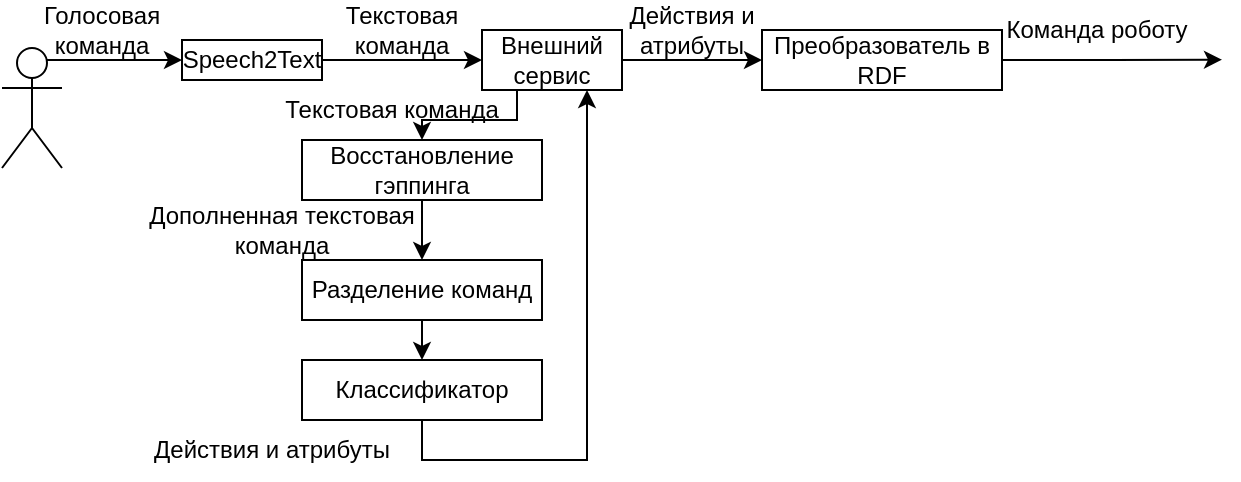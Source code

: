 <mxfile version="19.0.0" type="device"><diagram id="kgpKYQtTHZ0yAKxKKP6v" name="Page-1"><mxGraphModel dx="771" dy="453" grid="1" gridSize="10" guides="1" tooltips="1" connect="1" arrows="1" fold="1" page="1" pageScale="1" pageWidth="850" pageHeight="1100" math="0" shadow="0"><root><mxCell id="0"/><mxCell id="1" parent="0"/><mxCell id="C2-4pyQoPOLE8Ofw54Kh-2" value="" style="shape=umlActor;verticalLabelPosition=bottom;verticalAlign=top;html=1;outlineConnect=0;" vertex="1" parent="1"><mxGeometry x="40" y="84" width="30" height="60" as="geometry"/></mxCell><mxCell id="C2-4pyQoPOLE8Ofw54Kh-9" style="edgeStyle=orthogonalEdgeStyle;rounded=0;orthogonalLoop=1;jettySize=auto;html=1;exitX=1;exitY=0.5;exitDx=0;exitDy=0;entryX=0;entryY=0.5;entryDx=0;entryDy=0;" edge="1" parent="1" source="C2-4pyQoPOLE8Ofw54Kh-3" target="C2-4pyQoPOLE8Ofw54Kh-8"><mxGeometry relative="1" as="geometry"/></mxCell><mxCell id="C2-4pyQoPOLE8Ofw54Kh-3" value="&lt;div&gt;Speech2Text&lt;/div&gt;" style="rounded=0;whiteSpace=wrap;html=1;" vertex="1" parent="1"><mxGeometry x="130" y="80" width="70" height="20" as="geometry"/></mxCell><mxCell id="C2-4pyQoPOLE8Ofw54Kh-4" value="" style="endArrow=classic;html=1;rounded=0;exitX=0.75;exitY=0.1;exitDx=0;exitDy=0;exitPerimeter=0;entryX=0;entryY=0.5;entryDx=0;entryDy=0;" edge="1" parent="1" source="C2-4pyQoPOLE8Ofw54Kh-2" target="C2-4pyQoPOLE8Ofw54Kh-3"><mxGeometry width="50" height="50" relative="1" as="geometry"><mxPoint x="400" y="440" as="sourcePoint"/><mxPoint x="450" y="390" as="targetPoint"/></mxGeometry></mxCell><mxCell id="C2-4pyQoPOLE8Ofw54Kh-7" value="Голосовая команда" style="text;html=1;strokeColor=none;fillColor=none;align=center;verticalAlign=middle;whiteSpace=wrap;rounded=0;" vertex="1" parent="1"><mxGeometry x="60" y="60" width="60" height="30" as="geometry"/></mxCell><mxCell id="C2-4pyQoPOLE8Ofw54Kh-14" style="edgeStyle=orthogonalEdgeStyle;rounded=0;orthogonalLoop=1;jettySize=auto;html=1;exitX=0.25;exitY=1;exitDx=0;exitDy=0;entryX=0.5;entryY=0;entryDx=0;entryDy=0;" edge="1" parent="1" source="C2-4pyQoPOLE8Ofw54Kh-8" target="C2-4pyQoPOLE8Ofw54Kh-11"><mxGeometry relative="1" as="geometry"><mxPoint x="210" y="180" as="sourcePoint"/><Array as="points"><mxPoint x="298" y="120"/><mxPoint x="250" y="120"/></Array></mxGeometry></mxCell><mxCell id="C2-4pyQoPOLE8Ofw54Kh-23" style="edgeStyle=orthogonalEdgeStyle;rounded=0;orthogonalLoop=1;jettySize=auto;html=1;exitX=1;exitY=0.5;exitDx=0;exitDy=0;entryX=0;entryY=0.5;entryDx=0;entryDy=0;" edge="1" parent="1" source="C2-4pyQoPOLE8Ofw54Kh-8" target="C2-4pyQoPOLE8Ofw54Kh-20"><mxGeometry relative="1" as="geometry"/></mxCell><mxCell id="C2-4pyQoPOLE8Ofw54Kh-8" value="Внешний сервис" style="rounded=0;whiteSpace=wrap;html=1;" vertex="1" parent="1"><mxGeometry x="280" y="75" width="70" height="30" as="geometry"/></mxCell><mxCell id="C2-4pyQoPOLE8Ofw54Kh-10" value="&lt;div&gt;Текстовая команда&lt;/div&gt;" style="text;html=1;strokeColor=none;fillColor=none;align=center;verticalAlign=middle;whiteSpace=wrap;rounded=0;" vertex="1" parent="1"><mxGeometry x="210" y="60" width="60" height="30" as="geometry"/></mxCell><mxCell id="C2-4pyQoPOLE8Ofw54Kh-16" style="edgeStyle=orthogonalEdgeStyle;rounded=0;orthogonalLoop=1;jettySize=auto;html=1;exitX=0.5;exitY=1;exitDx=0;exitDy=0;entryX=0.5;entryY=0;entryDx=0;entryDy=0;" edge="1" parent="1" source="C2-4pyQoPOLE8Ofw54Kh-11" target="C2-4pyQoPOLE8Ofw54Kh-12"><mxGeometry relative="1" as="geometry"/></mxCell><mxCell id="C2-4pyQoPOLE8Ofw54Kh-11" value="Восстановление гэппинга" style="rounded=0;whiteSpace=wrap;html=1;" vertex="1" parent="1"><mxGeometry x="190" y="130" width="120" height="30" as="geometry"/></mxCell><mxCell id="C2-4pyQoPOLE8Ofw54Kh-17" style="edgeStyle=orthogonalEdgeStyle;rounded=0;orthogonalLoop=1;jettySize=auto;html=1;exitX=0.5;exitY=1;exitDx=0;exitDy=0;entryX=0.5;entryY=0;entryDx=0;entryDy=0;" edge="1" parent="1" source="C2-4pyQoPOLE8Ofw54Kh-12" target="C2-4pyQoPOLE8Ofw54Kh-13"><mxGeometry relative="1" as="geometry"/></mxCell><mxCell id="C2-4pyQoPOLE8Ofw54Kh-12" value="Разделение команд" style="rounded=0;whiteSpace=wrap;html=1;" vertex="1" parent="1"><mxGeometry x="190" y="190" width="120" height="30" as="geometry"/></mxCell><mxCell id="C2-4pyQoPOLE8Ofw54Kh-28" style="edgeStyle=orthogonalEdgeStyle;rounded=0;orthogonalLoop=1;jettySize=auto;html=1;exitX=0.5;exitY=1;exitDx=0;exitDy=0;entryX=0.75;entryY=1;entryDx=0;entryDy=0;" edge="1" parent="1" source="C2-4pyQoPOLE8Ofw54Kh-13" target="C2-4pyQoPOLE8Ofw54Kh-8"><mxGeometry relative="1" as="geometry"/></mxCell><mxCell id="C2-4pyQoPOLE8Ofw54Kh-13" value="Классификатор" style="rounded=0;whiteSpace=wrap;html=1;" vertex="1" parent="1"><mxGeometry x="190" y="240" width="120" height="30" as="geometry"/></mxCell><mxCell id="C2-4pyQoPOLE8Ofw54Kh-15" value="&lt;div&gt;Текстовая команда&lt;/div&gt;" style="text;html=1;strokeColor=none;fillColor=none;align=center;verticalAlign=middle;whiteSpace=wrap;rounded=0;" vertex="1" parent="1"><mxGeometry x="180" y="100" width="110" height="30" as="geometry"/></mxCell><mxCell id="C2-4pyQoPOLE8Ofw54Kh-18" value="Дополненная текстовая команда" style="text;html=1;strokeColor=none;fillColor=none;align=center;verticalAlign=middle;whiteSpace=wrap;rounded=0;" vertex="1" parent="1"><mxGeometry x="100" y="160" width="160" height="30" as="geometry"/></mxCell><mxCell id="C2-4pyQoPOLE8Ofw54Kh-27" style="edgeStyle=orthogonalEdgeStyle;rounded=0;orthogonalLoop=1;jettySize=auto;html=1;exitX=1;exitY=0.5;exitDx=0;exitDy=0;" edge="1" parent="1" source="C2-4pyQoPOLE8Ofw54Kh-20"><mxGeometry relative="1" as="geometry"><mxPoint x="650" y="89.857" as="targetPoint"/></mxGeometry></mxCell><mxCell id="C2-4pyQoPOLE8Ofw54Kh-20" value="Преобразователь в RDF" style="rounded=0;whiteSpace=wrap;html=1;" vertex="1" parent="1"><mxGeometry x="420" y="75" width="120" height="30" as="geometry"/></mxCell><mxCell id="C2-4pyQoPOLE8Ofw54Kh-22" value="Действия и атрибуты" style="text;html=1;strokeColor=none;fillColor=none;align=center;verticalAlign=middle;whiteSpace=wrap;rounded=0;" vertex="1" parent="1"><mxGeometry x="100" y="270" width="150" height="30" as="geometry"/></mxCell><mxCell id="C2-4pyQoPOLE8Ofw54Kh-25" value="Действия и атрибуты" style="text;html=1;strokeColor=none;fillColor=none;align=center;verticalAlign=middle;whiteSpace=wrap;rounded=0;" vertex="1" parent="1"><mxGeometry x="330" y="60" width="110" height="30" as="geometry"/></mxCell><mxCell id="C2-4pyQoPOLE8Ofw54Kh-26" value="Команда роботу" style="text;html=1;strokeColor=none;fillColor=none;align=center;verticalAlign=middle;whiteSpace=wrap;rounded=0;" vertex="1" parent="1"><mxGeometry x="540" y="60" width="95" height="30" as="geometry"/></mxCell></root></mxGraphModel></diagram></mxfile>
